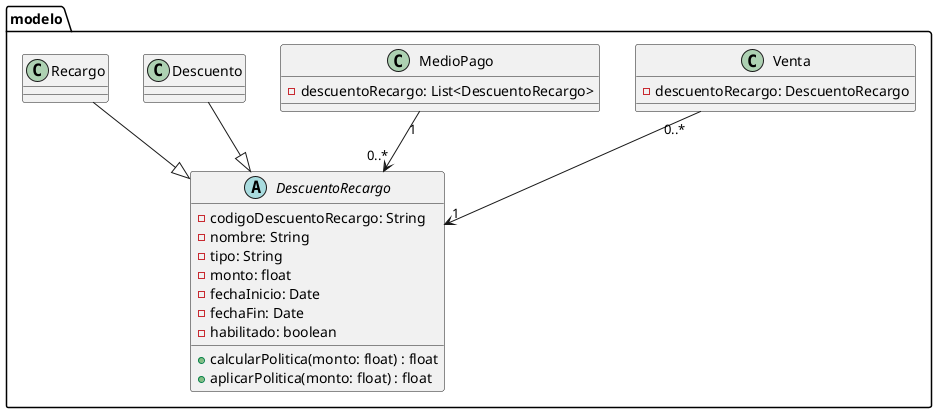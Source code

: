 @startuml
package modelo{
    class Venta {
        -descuentoRecargo: DescuentoRecargo
    }
    class MedioPago {
        -descuentoRecargo: List<DescuentoRecargo>
    }

    abstract class DescuentoRecargo {
        -codigoDescuentoRecargo: String
        -nombre: String
        -tipo: String
        -monto: float
        -fechaInicio: Date
        -fechaFin: Date
        -habilitado: boolean
        +calcularPolitica(monto: float) : float
        +aplicarPolitica(monto: float) : float
    }

    class Descuento{}

    class Recargo{}

    Venta  "0..*" --> "1" DescuentoRecargo
    MedioPago "1" --> "0..*" DescuentoRecargo
    Descuento --|> DescuentoRecargo
    Recargo --|> DescuentoRecargo
}
@enduml